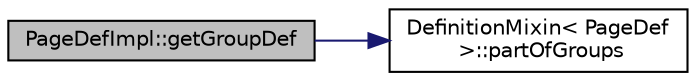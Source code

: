 digraph "PageDefImpl::getGroupDef"
{
 // LATEX_PDF_SIZE
  edge [fontname="Helvetica",fontsize="10",labelfontname="Helvetica",labelfontsize="10"];
  node [fontname="Helvetica",fontsize="10",shape=record];
  rankdir="LR";
  Node1 [label="PageDefImpl::getGroupDef",height=0.2,width=0.4,color="black", fillcolor="grey75", style="filled", fontcolor="black",tooltip=" "];
  Node1 -> Node2 [color="midnightblue",fontsize="10",style="solid",fontname="Helvetica"];
  Node2 [label="DefinitionMixin\< PageDef\l \>::partOfGroups",height=0.2,width=0.4,color="black", fillcolor="white", style="filled",URL="$classDefinitionMixin.html#a39a1210547535bd90101e9432c5820b9",tooltip=" "];
}
